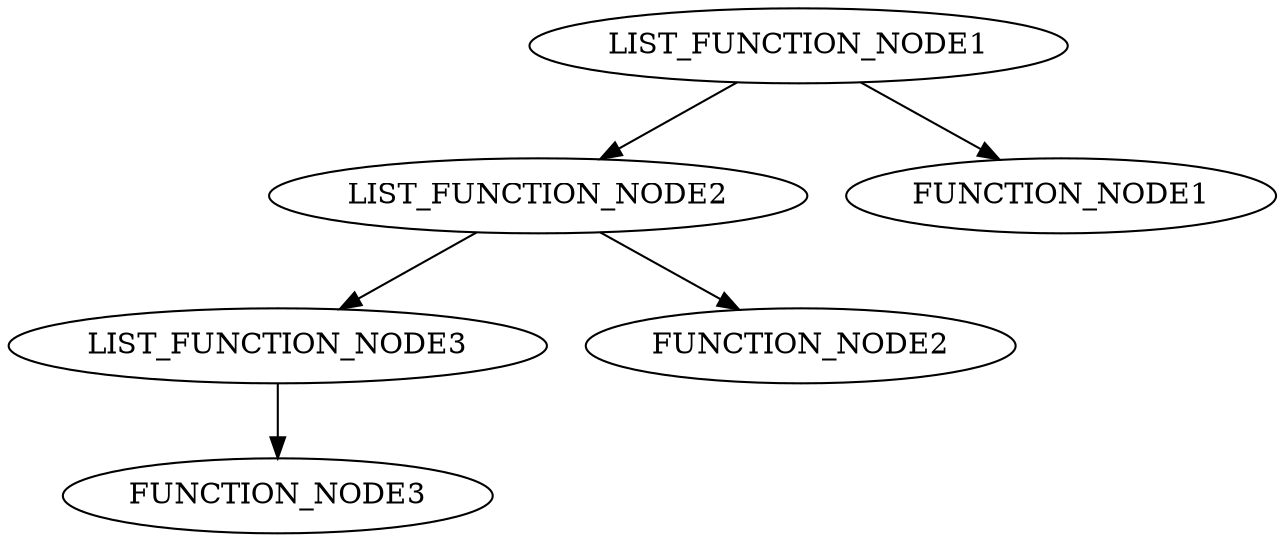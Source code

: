 digraph G {
    LIST_FUNCTION_NODE3 -> FUNCTION_NODE3
    LIST_FUNCTION_NODE2 -> LIST_FUNCTION_NODE3
    LIST_FUNCTION_NODE2 -> FUNCTION_NODE2
    LIST_FUNCTION_NODE1 -> FUNCTION_NODE1
    LIST_FUNCTION_NODE1 -> LIST_FUNCTION_NODE2
}